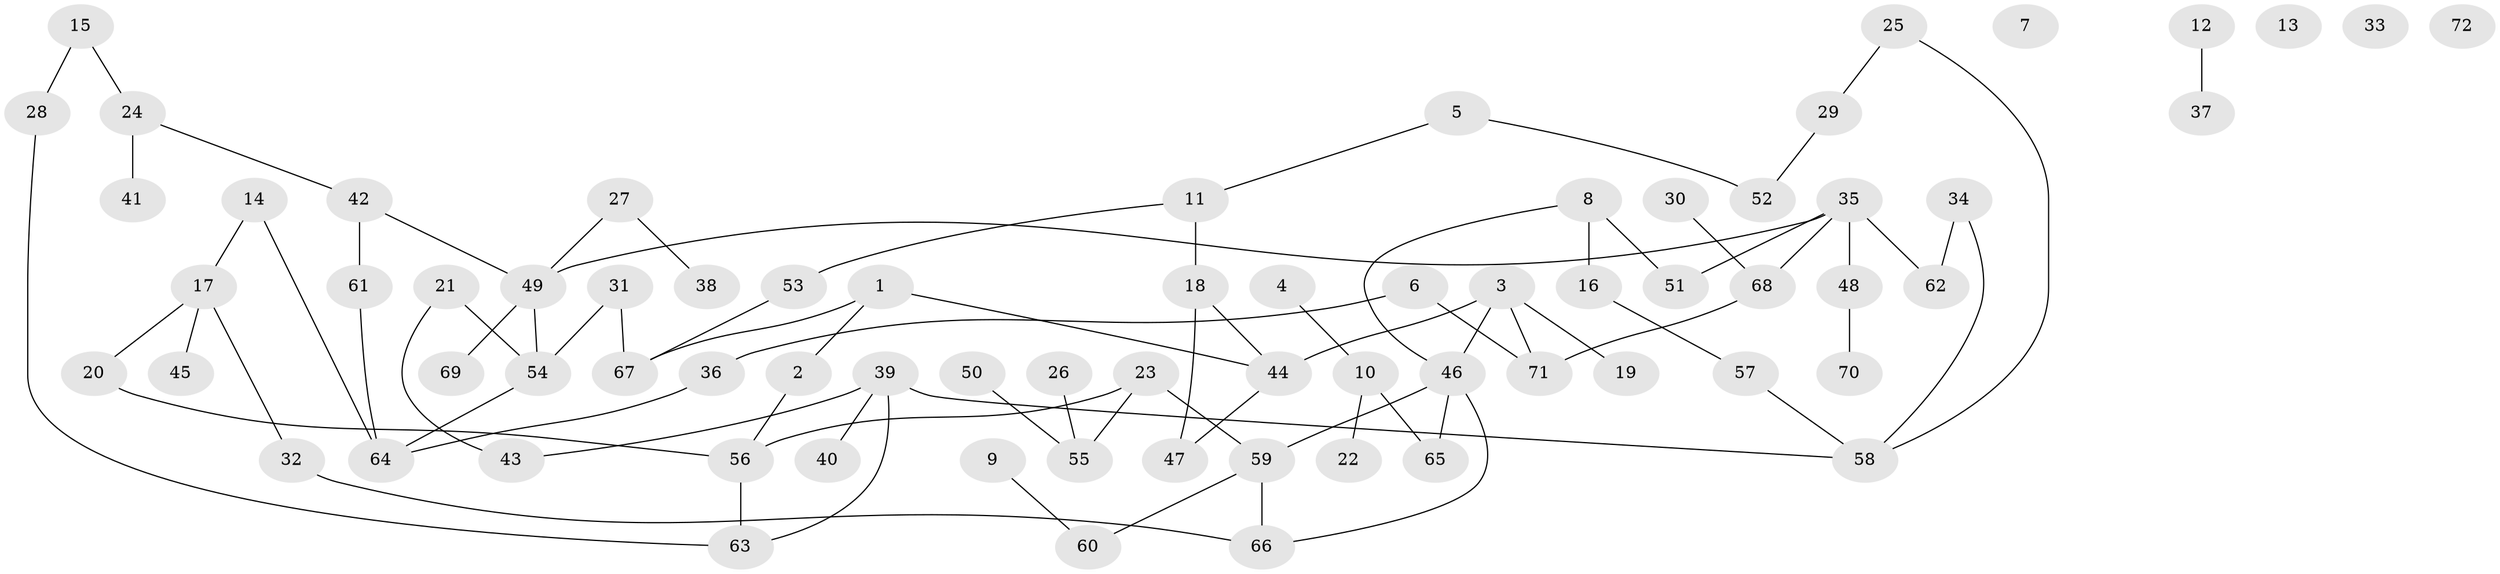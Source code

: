 // Generated by graph-tools (version 1.1) at 2025/13/03/09/25 04:13:00]
// undirected, 72 vertices, 81 edges
graph export_dot {
graph [start="1"]
  node [color=gray90,style=filled];
  1;
  2;
  3;
  4;
  5;
  6;
  7;
  8;
  9;
  10;
  11;
  12;
  13;
  14;
  15;
  16;
  17;
  18;
  19;
  20;
  21;
  22;
  23;
  24;
  25;
  26;
  27;
  28;
  29;
  30;
  31;
  32;
  33;
  34;
  35;
  36;
  37;
  38;
  39;
  40;
  41;
  42;
  43;
  44;
  45;
  46;
  47;
  48;
  49;
  50;
  51;
  52;
  53;
  54;
  55;
  56;
  57;
  58;
  59;
  60;
  61;
  62;
  63;
  64;
  65;
  66;
  67;
  68;
  69;
  70;
  71;
  72;
  1 -- 2;
  1 -- 44;
  1 -- 67;
  2 -- 56;
  3 -- 19;
  3 -- 44;
  3 -- 46;
  3 -- 71;
  4 -- 10;
  5 -- 11;
  5 -- 52;
  6 -- 36;
  6 -- 71;
  8 -- 16;
  8 -- 46;
  8 -- 51;
  9 -- 60;
  10 -- 22;
  10 -- 65;
  11 -- 18;
  11 -- 53;
  12 -- 37;
  14 -- 17;
  14 -- 64;
  15 -- 24;
  15 -- 28;
  16 -- 57;
  17 -- 20;
  17 -- 32;
  17 -- 45;
  18 -- 44;
  18 -- 47;
  20 -- 56;
  21 -- 43;
  21 -- 54;
  23 -- 55;
  23 -- 56;
  23 -- 59;
  24 -- 41;
  24 -- 42;
  25 -- 29;
  25 -- 58;
  26 -- 55;
  27 -- 38;
  27 -- 49;
  28 -- 63;
  29 -- 52;
  30 -- 68;
  31 -- 54;
  31 -- 67;
  32 -- 66;
  34 -- 58;
  34 -- 62;
  35 -- 48;
  35 -- 49;
  35 -- 51;
  35 -- 62;
  35 -- 68;
  36 -- 64;
  39 -- 40;
  39 -- 43;
  39 -- 58;
  39 -- 63;
  42 -- 49;
  42 -- 61;
  44 -- 47;
  46 -- 59;
  46 -- 65;
  46 -- 66;
  48 -- 70;
  49 -- 54;
  49 -- 69;
  50 -- 55;
  53 -- 67;
  54 -- 64;
  56 -- 63;
  57 -- 58;
  59 -- 60;
  59 -- 66;
  61 -- 64;
  68 -- 71;
}
